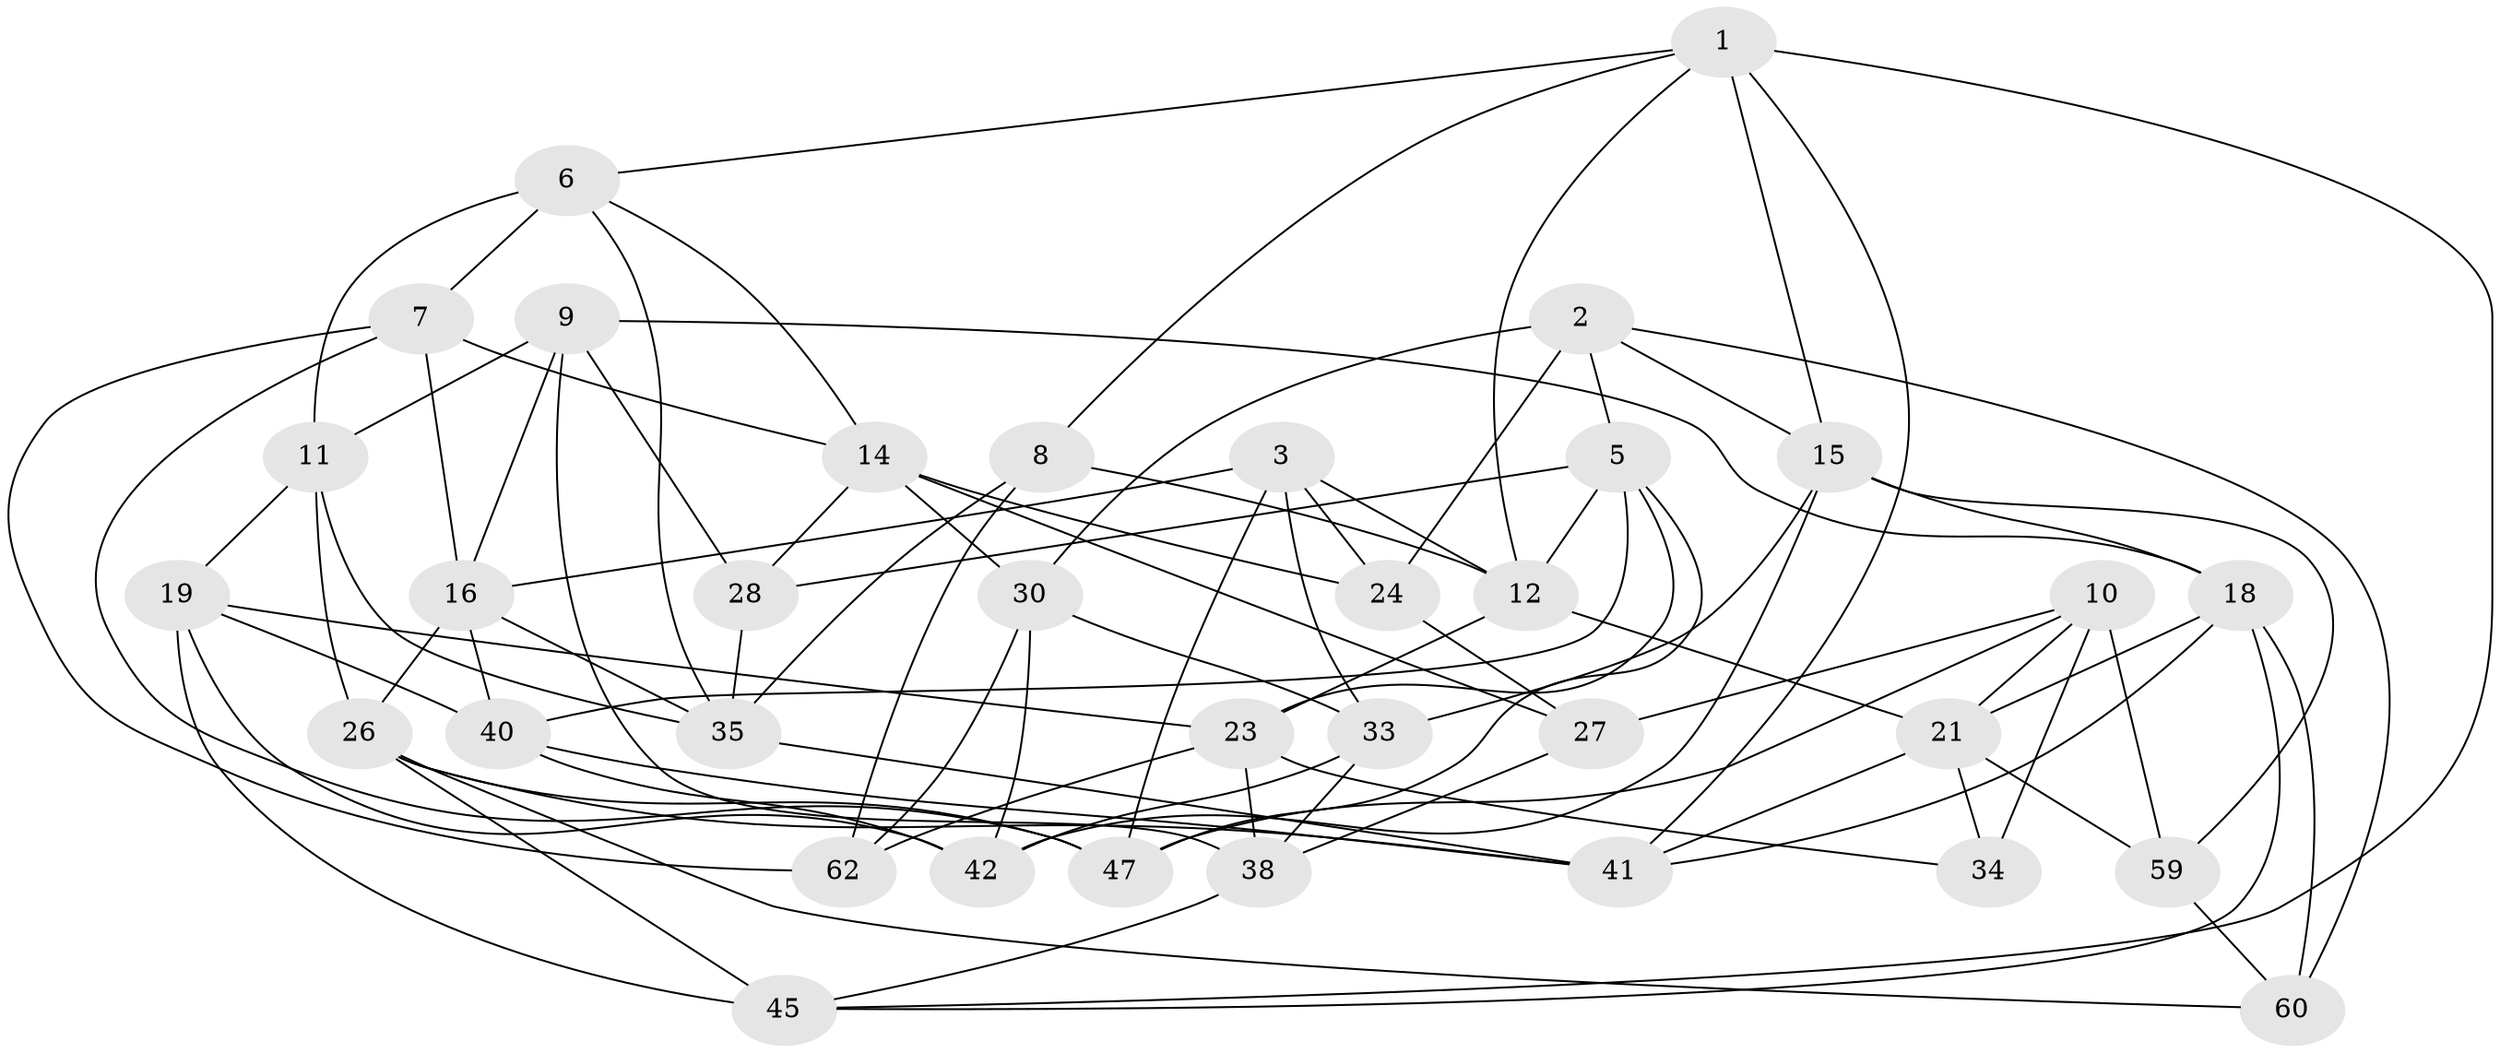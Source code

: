 // original degree distribution, {4: 1.0}
// Generated by graph-tools (version 1.1) at 2025/11/02/27/25 16:11:49]
// undirected, 35 vertices, 89 edges
graph export_dot {
graph [start="1"]
  node [color=gray90,style=filled];
  1 [super="+31"];
  2 [super="+4"];
  3 [super="+13"];
  5 [super="+61"];
  6 [super="+44"];
  7 [super="+36"];
  8;
  9 [super="+29"];
  10 [super="+17"];
  11 [super="+32"];
  12 [super="+22"];
  14 [super="+20"];
  15 [super="+37"];
  16 [super="+25"];
  18 [super="+51"];
  19 [super="+52"];
  21 [super="+49"];
  23 [super="+46"];
  24;
  26 [super="+57"];
  27;
  28;
  30 [super="+55"];
  33 [super="+48"];
  34;
  35 [super="+39"];
  38 [super="+54"];
  40 [super="+53"];
  41 [super="+50"];
  42 [super="+43"];
  45 [super="+56"];
  47 [super="+58"];
  59;
  60;
  62;
  1 -- 41;
  1 -- 8;
  1 -- 15;
  1 -- 45;
  1 -- 12;
  1 -- 6;
  2 -- 60;
  2 -- 30 [weight=2];
  2 -- 24;
  2 -- 5;
  2 -- 15;
  3 -- 12;
  3 -- 24;
  3 -- 16;
  3 -- 33 [weight=2];
  3 -- 47;
  5 -- 28;
  5 -- 12;
  5 -- 40;
  5 -- 23;
  5 -- 47;
  6 -- 7;
  6 -- 11 [weight=2];
  6 -- 35;
  6 -- 14;
  7 -- 16;
  7 -- 62;
  7 -- 14;
  7 -- 47 [weight=2];
  8 -- 12;
  8 -- 62;
  8 -- 35;
  9 -- 28;
  9 -- 38 [weight=2];
  9 -- 16;
  9 -- 18;
  9 -- 11;
  10 -- 34 [weight=2];
  10 -- 59;
  10 -- 27;
  10 -- 21;
  10 -- 47;
  11 -- 26;
  11 -- 19;
  11 -- 35;
  12 -- 21;
  12 -- 23;
  14 -- 24;
  14 -- 27;
  14 -- 28;
  14 -- 30;
  15 -- 18;
  15 -- 33;
  15 -- 42;
  15 -- 59;
  16 -- 26;
  16 -- 35;
  16 -- 40;
  18 -- 21;
  18 -- 41;
  18 -- 60;
  18 -- 45;
  19 -- 23;
  19 -- 45 [weight=2];
  19 -- 40;
  19 -- 42;
  21 -- 41;
  21 -- 34;
  21 -- 59;
  23 -- 62;
  23 -- 34;
  23 -- 38;
  24 -- 27;
  26 -- 60;
  26 -- 45;
  26 -- 47;
  26 -- 41;
  27 -- 38;
  28 -- 35;
  30 -- 33;
  30 -- 42;
  30 -- 62;
  33 -- 42;
  33 -- 38;
  35 -- 41;
  38 -- 45;
  40 -- 42 [weight=2];
  40 -- 41;
  59 -- 60;
}
